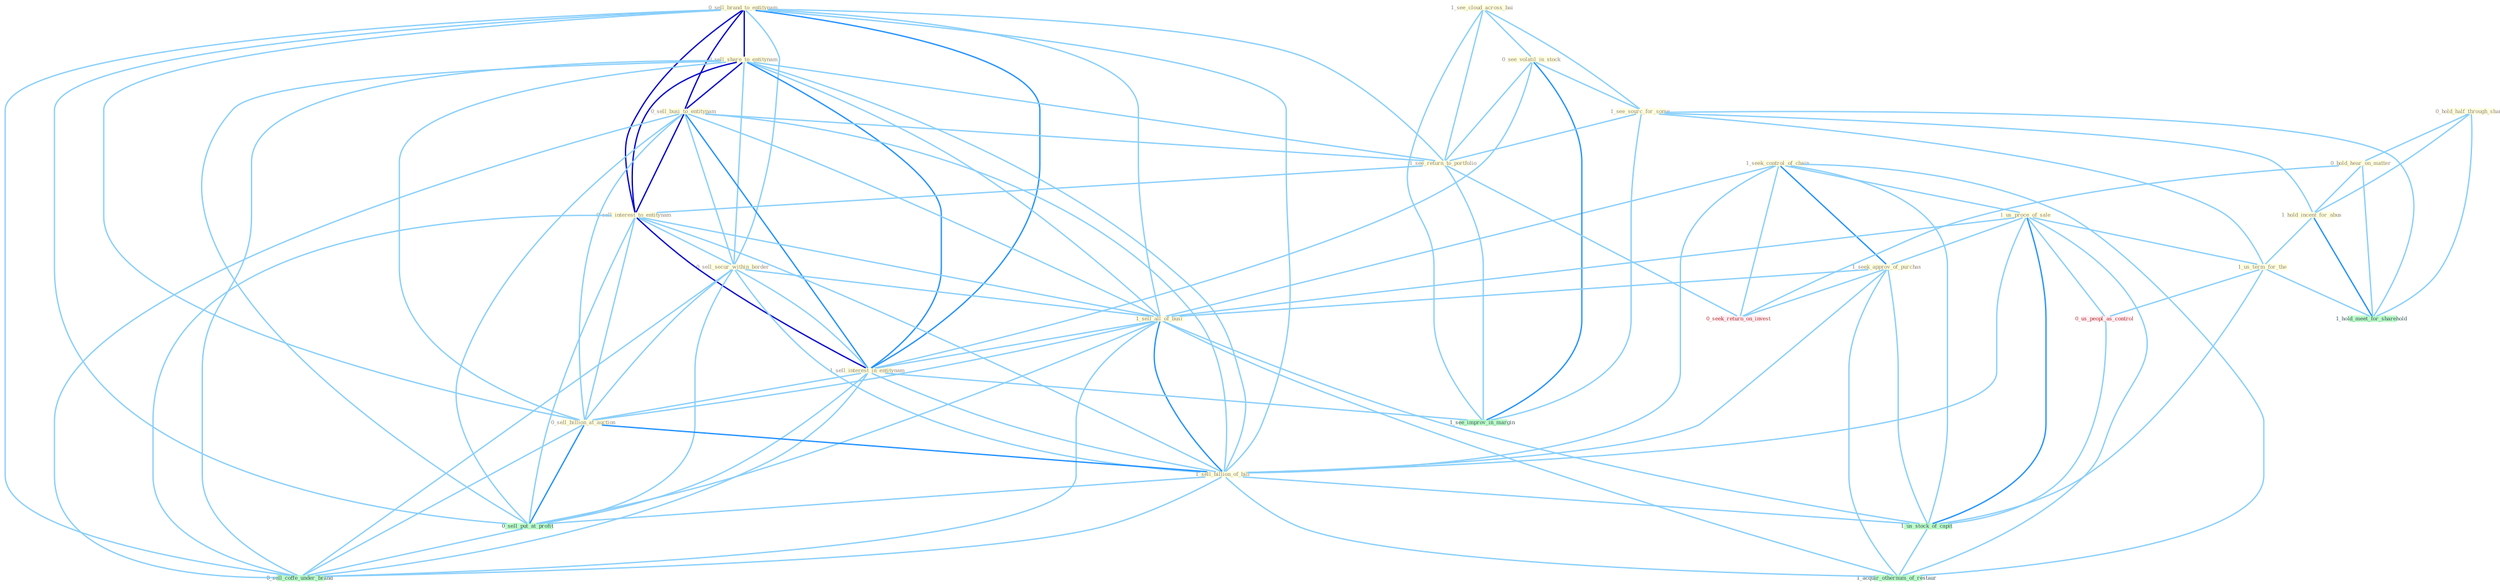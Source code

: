 Graph G{ 
    node
    [shape=polygon,style=filled,width=.5,height=.06,color="#BDFCC9",fixedsize=true,fontsize=4,
    fontcolor="#2f4f4f"];
    {node
    [color="#ffffe0", fontcolor="#8b7d6b"] "0_sell_brand_to_entitynam " "1_seek_control_of_chain " "1_see_cloud_across_bai " "0_see_volatil_in_stock " "0_hold_half_through_share " "0_sell_share_to_entitynam " "0_sell_busi_to_entitynam " "1_see_sourc_for_some " "0_hold_hear_on_matter " "1_us_proce_of_sale " "1_see_return_to_portfolio " "0_sell_interest_to_entitynam " "1_seek_approv_of_purchas " "1_hold_incent_for_abus " "0_sell_secur_within_border " "1_sell_all_of_busi " "1_us_term_for_the " "1_sell_interest_in_entitynam " "0_sell_billion_at_auction " "1_sell_billion_of_bill "}
{node [color="#fff0f5", fontcolor="#b22222"] "0_us_peopl_as_control " "0_seek_return_on_invest "}
edge [color="#B0E2FF"];

	"0_sell_brand_to_entitynam " -- "0_sell_share_to_entitynam " [w="3", color="#0000cd" , len=0.6];
	"0_sell_brand_to_entitynam " -- "0_sell_busi_to_entitynam " [w="3", color="#0000cd" , len=0.6];
	"0_sell_brand_to_entitynam " -- "1_see_return_to_portfolio " [w="1", color="#87cefa" ];
	"0_sell_brand_to_entitynam " -- "0_sell_interest_to_entitynam " [w="3", color="#0000cd" , len=0.6];
	"0_sell_brand_to_entitynam " -- "0_sell_secur_within_border " [w="1", color="#87cefa" ];
	"0_sell_brand_to_entitynam " -- "1_sell_all_of_busi " [w="1", color="#87cefa" ];
	"0_sell_brand_to_entitynam " -- "1_sell_interest_in_entitynam " [w="2", color="#1e90ff" , len=0.8];
	"0_sell_brand_to_entitynam " -- "0_sell_billion_at_auction " [w="1", color="#87cefa" ];
	"0_sell_brand_to_entitynam " -- "1_sell_billion_of_bill " [w="1", color="#87cefa" ];
	"0_sell_brand_to_entitynam " -- "0_sell_put_at_profit " [w="1", color="#87cefa" ];
	"0_sell_brand_to_entitynam " -- "0_sell_coffe_under_brand " [w="1", color="#87cefa" ];
	"1_seek_control_of_chain " -- "1_us_proce_of_sale " [w="1", color="#87cefa" ];
	"1_seek_control_of_chain " -- "1_seek_approv_of_purchas " [w="2", color="#1e90ff" , len=0.8];
	"1_seek_control_of_chain " -- "1_sell_all_of_busi " [w="1", color="#87cefa" ];
	"1_seek_control_of_chain " -- "1_sell_billion_of_bill " [w="1", color="#87cefa" ];
	"1_seek_control_of_chain " -- "0_seek_return_on_invest " [w="1", color="#87cefa" ];
	"1_seek_control_of_chain " -- "1_us_stock_of_capit " [w="1", color="#87cefa" ];
	"1_seek_control_of_chain " -- "1_acquir_othernum_of_restaur " [w="1", color="#87cefa" ];
	"1_see_cloud_across_bai " -- "0_see_volatil_in_stock " [w="1", color="#87cefa" ];
	"1_see_cloud_across_bai " -- "1_see_sourc_for_some " [w="1", color="#87cefa" ];
	"1_see_cloud_across_bai " -- "1_see_return_to_portfolio " [w="1", color="#87cefa" ];
	"1_see_cloud_across_bai " -- "1_see_improv_in_margin " [w="1", color="#87cefa" ];
	"0_see_volatil_in_stock " -- "1_see_sourc_for_some " [w="1", color="#87cefa" ];
	"0_see_volatil_in_stock " -- "1_see_return_to_portfolio " [w="1", color="#87cefa" ];
	"0_see_volatil_in_stock " -- "1_sell_interest_in_entitynam " [w="1", color="#87cefa" ];
	"0_see_volatil_in_stock " -- "1_see_improv_in_margin " [w="2", color="#1e90ff" , len=0.8];
	"0_hold_half_through_share " -- "0_hold_hear_on_matter " [w="1", color="#87cefa" ];
	"0_hold_half_through_share " -- "1_hold_incent_for_abus " [w="1", color="#87cefa" ];
	"0_hold_half_through_share " -- "1_hold_meet_for_sharehold " [w="1", color="#87cefa" ];
	"0_sell_share_to_entitynam " -- "0_sell_busi_to_entitynam " [w="3", color="#0000cd" , len=0.6];
	"0_sell_share_to_entitynam " -- "1_see_return_to_portfolio " [w="1", color="#87cefa" ];
	"0_sell_share_to_entitynam " -- "0_sell_interest_to_entitynam " [w="3", color="#0000cd" , len=0.6];
	"0_sell_share_to_entitynam " -- "0_sell_secur_within_border " [w="1", color="#87cefa" ];
	"0_sell_share_to_entitynam " -- "1_sell_all_of_busi " [w="1", color="#87cefa" ];
	"0_sell_share_to_entitynam " -- "1_sell_interest_in_entitynam " [w="2", color="#1e90ff" , len=0.8];
	"0_sell_share_to_entitynam " -- "0_sell_billion_at_auction " [w="1", color="#87cefa" ];
	"0_sell_share_to_entitynam " -- "1_sell_billion_of_bill " [w="1", color="#87cefa" ];
	"0_sell_share_to_entitynam " -- "0_sell_put_at_profit " [w="1", color="#87cefa" ];
	"0_sell_share_to_entitynam " -- "0_sell_coffe_under_brand " [w="1", color="#87cefa" ];
	"0_sell_busi_to_entitynam " -- "1_see_return_to_portfolio " [w="1", color="#87cefa" ];
	"0_sell_busi_to_entitynam " -- "0_sell_interest_to_entitynam " [w="3", color="#0000cd" , len=0.6];
	"0_sell_busi_to_entitynam " -- "0_sell_secur_within_border " [w="1", color="#87cefa" ];
	"0_sell_busi_to_entitynam " -- "1_sell_all_of_busi " [w="1", color="#87cefa" ];
	"0_sell_busi_to_entitynam " -- "1_sell_interest_in_entitynam " [w="2", color="#1e90ff" , len=0.8];
	"0_sell_busi_to_entitynam " -- "0_sell_billion_at_auction " [w="1", color="#87cefa" ];
	"0_sell_busi_to_entitynam " -- "1_sell_billion_of_bill " [w="1", color="#87cefa" ];
	"0_sell_busi_to_entitynam " -- "0_sell_put_at_profit " [w="1", color="#87cefa" ];
	"0_sell_busi_to_entitynam " -- "0_sell_coffe_under_brand " [w="1", color="#87cefa" ];
	"1_see_sourc_for_some " -- "1_see_return_to_portfolio " [w="1", color="#87cefa" ];
	"1_see_sourc_for_some " -- "1_hold_incent_for_abus " [w="1", color="#87cefa" ];
	"1_see_sourc_for_some " -- "1_us_term_for_the " [w="1", color="#87cefa" ];
	"1_see_sourc_for_some " -- "1_see_improv_in_margin " [w="1", color="#87cefa" ];
	"1_see_sourc_for_some " -- "1_hold_meet_for_sharehold " [w="1", color="#87cefa" ];
	"0_hold_hear_on_matter " -- "1_hold_incent_for_abus " [w="1", color="#87cefa" ];
	"0_hold_hear_on_matter " -- "0_seek_return_on_invest " [w="1", color="#87cefa" ];
	"0_hold_hear_on_matter " -- "1_hold_meet_for_sharehold " [w="1", color="#87cefa" ];
	"1_us_proce_of_sale " -- "1_seek_approv_of_purchas " [w="1", color="#87cefa" ];
	"1_us_proce_of_sale " -- "1_sell_all_of_busi " [w="1", color="#87cefa" ];
	"1_us_proce_of_sale " -- "1_us_term_for_the " [w="1", color="#87cefa" ];
	"1_us_proce_of_sale " -- "1_sell_billion_of_bill " [w="1", color="#87cefa" ];
	"1_us_proce_of_sale " -- "0_us_peopl_as_control " [w="1", color="#87cefa" ];
	"1_us_proce_of_sale " -- "1_us_stock_of_capit " [w="2", color="#1e90ff" , len=0.8];
	"1_us_proce_of_sale " -- "1_acquir_othernum_of_restaur " [w="1", color="#87cefa" ];
	"1_see_return_to_portfolio " -- "0_sell_interest_to_entitynam " [w="1", color="#87cefa" ];
	"1_see_return_to_portfolio " -- "0_seek_return_on_invest " [w="1", color="#87cefa" ];
	"1_see_return_to_portfolio " -- "1_see_improv_in_margin " [w="1", color="#87cefa" ];
	"0_sell_interest_to_entitynam " -- "0_sell_secur_within_border " [w="1", color="#87cefa" ];
	"0_sell_interest_to_entitynam " -- "1_sell_all_of_busi " [w="1", color="#87cefa" ];
	"0_sell_interest_to_entitynam " -- "1_sell_interest_in_entitynam " [w="3", color="#0000cd" , len=0.6];
	"0_sell_interest_to_entitynam " -- "0_sell_billion_at_auction " [w="1", color="#87cefa" ];
	"0_sell_interest_to_entitynam " -- "1_sell_billion_of_bill " [w="1", color="#87cefa" ];
	"0_sell_interest_to_entitynam " -- "0_sell_put_at_profit " [w="1", color="#87cefa" ];
	"0_sell_interest_to_entitynam " -- "0_sell_coffe_under_brand " [w="1", color="#87cefa" ];
	"1_seek_approv_of_purchas " -- "1_sell_all_of_busi " [w="1", color="#87cefa" ];
	"1_seek_approv_of_purchas " -- "1_sell_billion_of_bill " [w="1", color="#87cefa" ];
	"1_seek_approv_of_purchas " -- "0_seek_return_on_invest " [w="1", color="#87cefa" ];
	"1_seek_approv_of_purchas " -- "1_us_stock_of_capit " [w="1", color="#87cefa" ];
	"1_seek_approv_of_purchas " -- "1_acquir_othernum_of_restaur " [w="1", color="#87cefa" ];
	"1_hold_incent_for_abus " -- "1_us_term_for_the " [w="1", color="#87cefa" ];
	"1_hold_incent_for_abus " -- "1_hold_meet_for_sharehold " [w="2", color="#1e90ff" , len=0.8];
	"0_sell_secur_within_border " -- "1_sell_all_of_busi " [w="1", color="#87cefa" ];
	"0_sell_secur_within_border " -- "1_sell_interest_in_entitynam " [w="1", color="#87cefa" ];
	"0_sell_secur_within_border " -- "0_sell_billion_at_auction " [w="1", color="#87cefa" ];
	"0_sell_secur_within_border " -- "1_sell_billion_of_bill " [w="1", color="#87cefa" ];
	"0_sell_secur_within_border " -- "0_sell_put_at_profit " [w="1", color="#87cefa" ];
	"0_sell_secur_within_border " -- "0_sell_coffe_under_brand " [w="1", color="#87cefa" ];
	"1_sell_all_of_busi " -- "1_sell_interest_in_entitynam " [w="1", color="#87cefa" ];
	"1_sell_all_of_busi " -- "0_sell_billion_at_auction " [w="1", color="#87cefa" ];
	"1_sell_all_of_busi " -- "1_sell_billion_of_bill " [w="2", color="#1e90ff" , len=0.8];
	"1_sell_all_of_busi " -- "0_sell_put_at_profit " [w="1", color="#87cefa" ];
	"1_sell_all_of_busi " -- "1_us_stock_of_capit " [w="1", color="#87cefa" ];
	"1_sell_all_of_busi " -- "0_sell_coffe_under_brand " [w="1", color="#87cefa" ];
	"1_sell_all_of_busi " -- "1_acquir_othernum_of_restaur " [w="1", color="#87cefa" ];
	"1_us_term_for_the " -- "0_us_peopl_as_control " [w="1", color="#87cefa" ];
	"1_us_term_for_the " -- "1_us_stock_of_capit " [w="1", color="#87cefa" ];
	"1_us_term_for_the " -- "1_hold_meet_for_sharehold " [w="1", color="#87cefa" ];
	"1_sell_interest_in_entitynam " -- "0_sell_billion_at_auction " [w="1", color="#87cefa" ];
	"1_sell_interest_in_entitynam " -- "1_sell_billion_of_bill " [w="1", color="#87cefa" ];
	"1_sell_interest_in_entitynam " -- "0_sell_put_at_profit " [w="1", color="#87cefa" ];
	"1_sell_interest_in_entitynam " -- "1_see_improv_in_margin " [w="1", color="#87cefa" ];
	"1_sell_interest_in_entitynam " -- "0_sell_coffe_under_brand " [w="1", color="#87cefa" ];
	"0_sell_billion_at_auction " -- "1_sell_billion_of_bill " [w="2", color="#1e90ff" , len=0.8];
	"0_sell_billion_at_auction " -- "0_sell_put_at_profit " [w="2", color="#1e90ff" , len=0.8];
	"0_sell_billion_at_auction " -- "0_sell_coffe_under_brand " [w="1", color="#87cefa" ];
	"1_sell_billion_of_bill " -- "0_sell_put_at_profit " [w="1", color="#87cefa" ];
	"1_sell_billion_of_bill " -- "1_us_stock_of_capit " [w="1", color="#87cefa" ];
	"1_sell_billion_of_bill " -- "0_sell_coffe_under_brand " [w="1", color="#87cefa" ];
	"1_sell_billion_of_bill " -- "1_acquir_othernum_of_restaur " [w="1", color="#87cefa" ];
	"0_us_peopl_as_control " -- "1_us_stock_of_capit " [w="1", color="#87cefa" ];
	"0_sell_put_at_profit " -- "0_sell_coffe_under_brand " [w="1", color="#87cefa" ];
	"1_us_stock_of_capit " -- "1_acquir_othernum_of_restaur " [w="1", color="#87cefa" ];
}